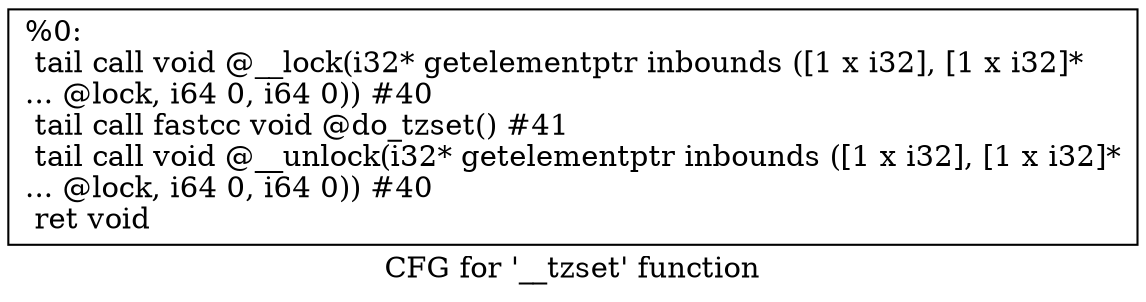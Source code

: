 digraph "CFG for '__tzset' function" {
	label="CFG for '__tzset' function";

	Node0x201e1d0 [shape=record,label="{%0:\l  tail call void @__lock(i32* getelementptr inbounds ([1 x i32], [1 x i32]*\l... @lock, i64 0, i64 0)) #40\l  tail call fastcc void @do_tzset() #41\l  tail call void @__unlock(i32* getelementptr inbounds ([1 x i32], [1 x i32]*\l... @lock, i64 0, i64 0)) #40\l  ret void\l}"];
}
